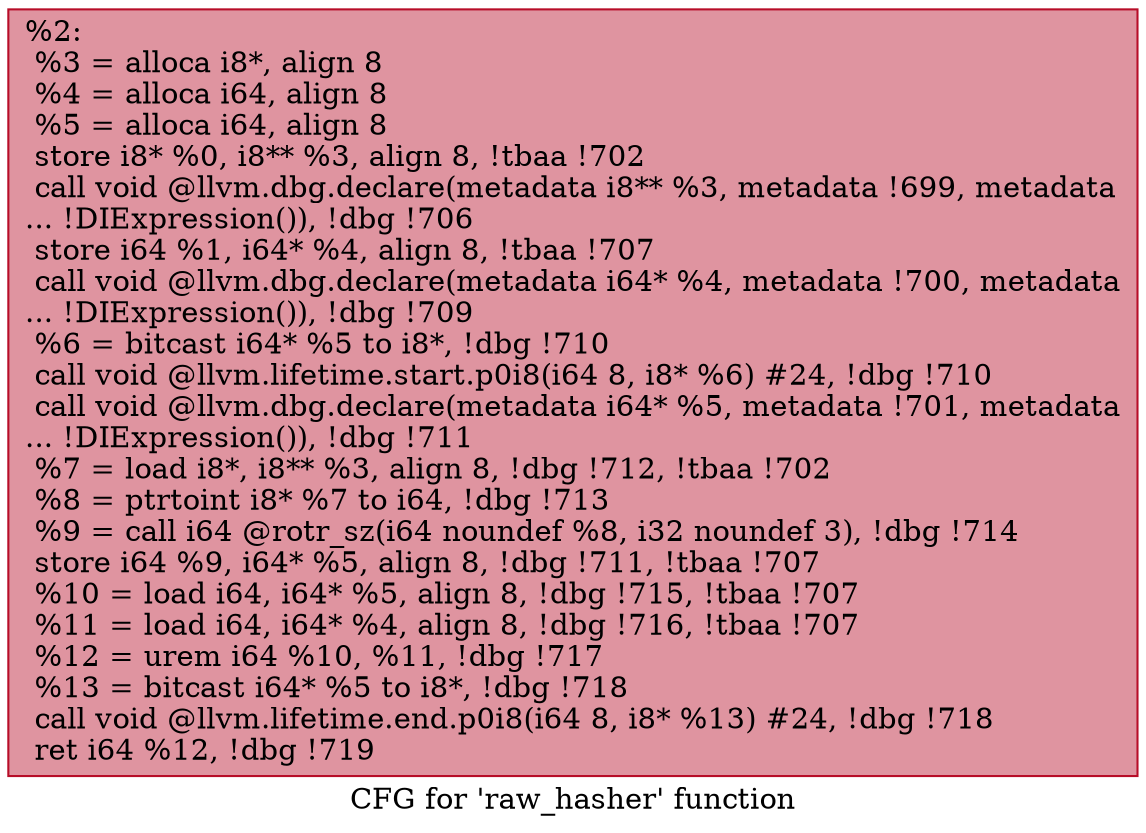 digraph "CFG for 'raw_hasher' function" {
	label="CFG for 'raw_hasher' function";

	Node0x9eeea0 [shape=record,color="#b70d28ff", style=filled, fillcolor="#b70d2870",label="{%2:\l  %3 = alloca i8*, align 8\l  %4 = alloca i64, align 8\l  %5 = alloca i64, align 8\l  store i8* %0, i8** %3, align 8, !tbaa !702\l  call void @llvm.dbg.declare(metadata i8** %3, metadata !699, metadata\l... !DIExpression()), !dbg !706\l  store i64 %1, i64* %4, align 8, !tbaa !707\l  call void @llvm.dbg.declare(metadata i64* %4, metadata !700, metadata\l... !DIExpression()), !dbg !709\l  %6 = bitcast i64* %5 to i8*, !dbg !710\l  call void @llvm.lifetime.start.p0i8(i64 8, i8* %6) #24, !dbg !710\l  call void @llvm.dbg.declare(metadata i64* %5, metadata !701, metadata\l... !DIExpression()), !dbg !711\l  %7 = load i8*, i8** %3, align 8, !dbg !712, !tbaa !702\l  %8 = ptrtoint i8* %7 to i64, !dbg !713\l  %9 = call i64 @rotr_sz(i64 noundef %8, i32 noundef 3), !dbg !714\l  store i64 %9, i64* %5, align 8, !dbg !711, !tbaa !707\l  %10 = load i64, i64* %5, align 8, !dbg !715, !tbaa !707\l  %11 = load i64, i64* %4, align 8, !dbg !716, !tbaa !707\l  %12 = urem i64 %10, %11, !dbg !717\l  %13 = bitcast i64* %5 to i8*, !dbg !718\l  call void @llvm.lifetime.end.p0i8(i64 8, i8* %13) #24, !dbg !718\l  ret i64 %12, !dbg !719\l}"];
}
